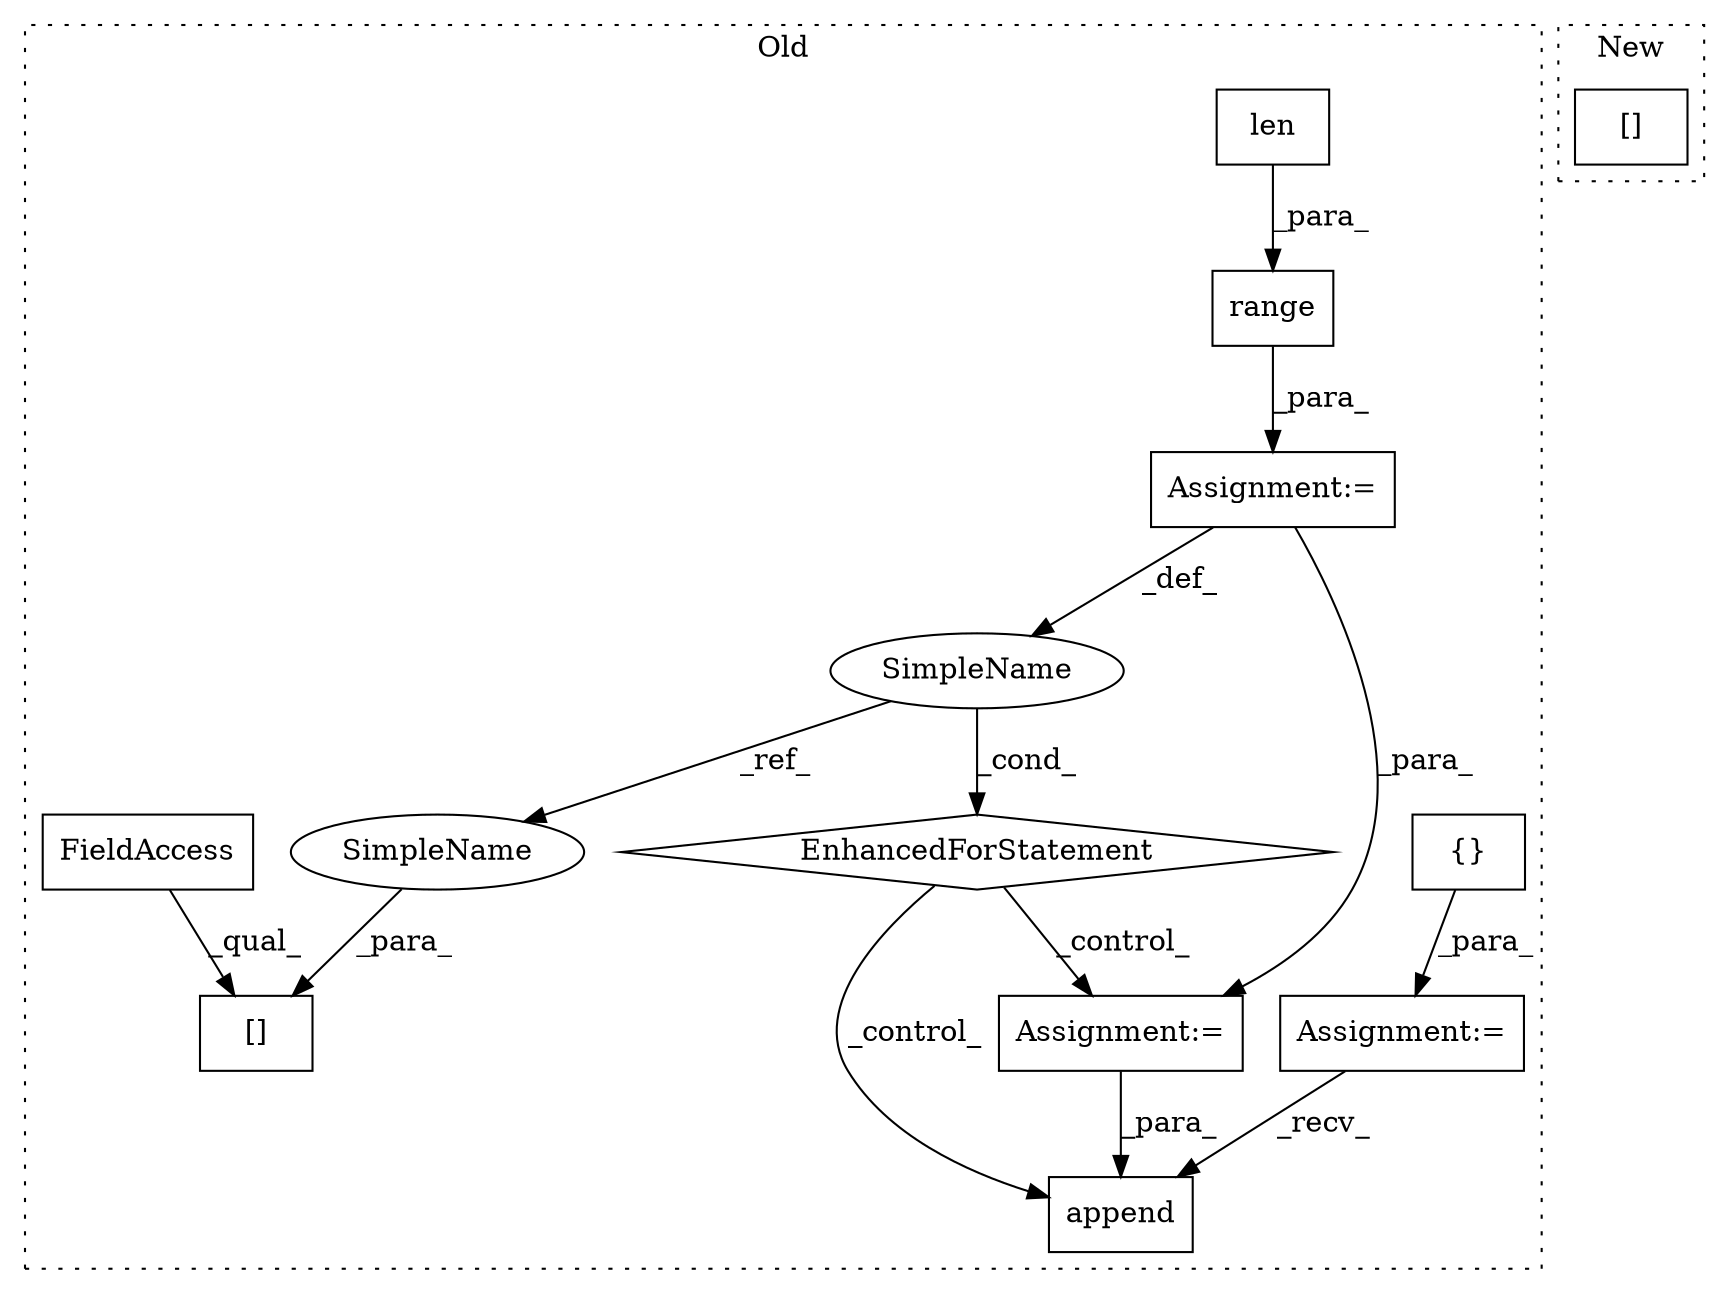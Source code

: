 digraph G {
subgraph cluster0 {
1 [label="append" a="32" s="3409,3426" l="7,1" shape="box"];
3 [label="Assignment:=" a="7" s="3207" l="1" shape="box"];
4 [label="{}" a="4" s="3218,3220" l="1,1" shape="box"];
5 [label="EnhancedForStatement" a="70" s="3234,3319" l="53,2" shape="diamond"];
6 [label="Assignment:=" a="7" s="3234,3319" l="53,2" shape="box"];
7 [label="SimpleName" a="42" s="3291" l="1" shape="ellipse"];
8 [label="Assignment:=" a="7" s="3339" l="1" shape="box"];
9 [label="range" a="32" s="3295,3318" l="6,1" shape="box"];
10 [label="[]" a="2" s="3342,3355" l="12,1" shape="box"];
11 [label="len" a="32" s="3305,3317" l="4,1" shape="box"];
12 [label="FieldAccess" a="22" s="3342" l="11" shape="box"];
13 [label="SimpleName" a="42" s="3354" l="1" shape="ellipse"];
label = "Old";
style="dotted";
}
subgraph cluster1 {
2 [label="[]" a="2" s="3224,3293" l="26,1" shape="box"];
label = "New";
style="dotted";
}
3 -> 1 [label="_recv_"];
4 -> 3 [label="_para_"];
5 -> 8 [label="_control_"];
5 -> 1 [label="_control_"];
6 -> 7 [label="_def_"];
6 -> 8 [label="_para_"];
7 -> 13 [label="_ref_"];
7 -> 5 [label="_cond_"];
8 -> 1 [label="_para_"];
9 -> 6 [label="_para_"];
11 -> 9 [label="_para_"];
12 -> 10 [label="_qual_"];
13 -> 10 [label="_para_"];
}